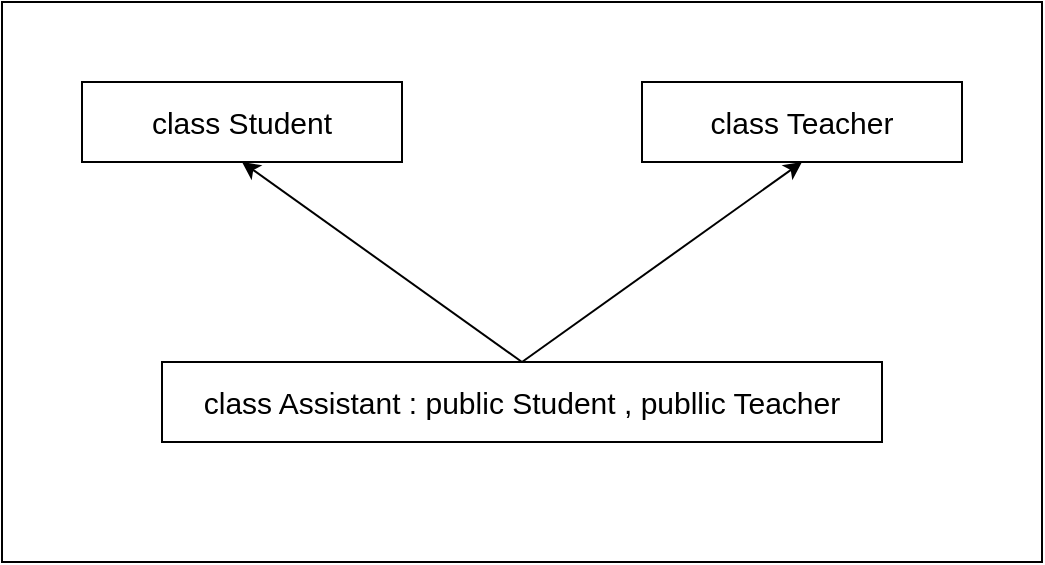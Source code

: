 <mxfile>
    <diagram id="DVo9DEK48ZopSFpzMYkJ" name="第 1 页">
        <mxGraphModel dx="1002" dy="819" grid="1" gridSize="10" guides="1" tooltips="1" connect="1" arrows="1" fold="1" page="1" pageScale="1" pageWidth="1169" pageHeight="827" math="0" shadow="0">
            <root>
                <mxCell id="0"/>
                <mxCell id="1" parent="0"/>
                <mxCell id="7" value="" style="rounded=0;whiteSpace=wrap;html=1;fontSize=15;" parent="1" vertex="1">
                    <mxGeometry x="160" y="40" width="520" height="280" as="geometry"/>
                </mxCell>
                <mxCell id="2" value="&lt;font style=&quot;font-size: 15px;&quot;&gt;class Teacher&lt;/font&gt;" style="rounded=0;whiteSpace=wrap;html=1;" parent="1" vertex="1">
                    <mxGeometry x="480" y="80" width="160" height="40" as="geometry"/>
                </mxCell>
                <mxCell id="3" value="&lt;font style=&quot;font-size: 15px;&quot;&gt;class Student&lt;/font&gt;" style="rounded=0;whiteSpace=wrap;html=1;" parent="1" vertex="1">
                    <mxGeometry x="200" y="80" width="160" height="40" as="geometry"/>
                </mxCell>
                <mxCell id="4" value="&lt;font style=&quot;font-size: 15px;&quot;&gt;class Assistant : public Student , publlic Teacher&lt;/font&gt;" style="rounded=0;whiteSpace=wrap;html=1;" parent="1" vertex="1">
                    <mxGeometry x="240" y="220" width="360" height="40" as="geometry"/>
                </mxCell>
                <mxCell id="5" value="" style="endArrow=classic;html=1;fontSize=15;entryX=0.5;entryY=1;entryDx=0;entryDy=0;exitX=0.5;exitY=0;exitDx=0;exitDy=0;" parent="1" source="4" target="3" edge="1">
                    <mxGeometry width="50" height="50" relative="1" as="geometry">
                        <mxPoint x="360" y="430" as="sourcePoint"/>
                        <mxPoint x="410" y="380" as="targetPoint"/>
                    </mxGeometry>
                </mxCell>
                <mxCell id="6" value="" style="endArrow=classic;html=1;fontSize=15;entryX=0.5;entryY=1;entryDx=0;entryDy=0;exitX=0.5;exitY=0;exitDx=0;exitDy=0;" parent="1" source="4" target="2" edge="1">
                    <mxGeometry width="50" height="50" relative="1" as="geometry">
                        <mxPoint x="440" y="390" as="sourcePoint"/>
                        <mxPoint x="490" y="340" as="targetPoint"/>
                    </mxGeometry>
                </mxCell>
            </root>
        </mxGraphModel>
    </diagram>
</mxfile>
